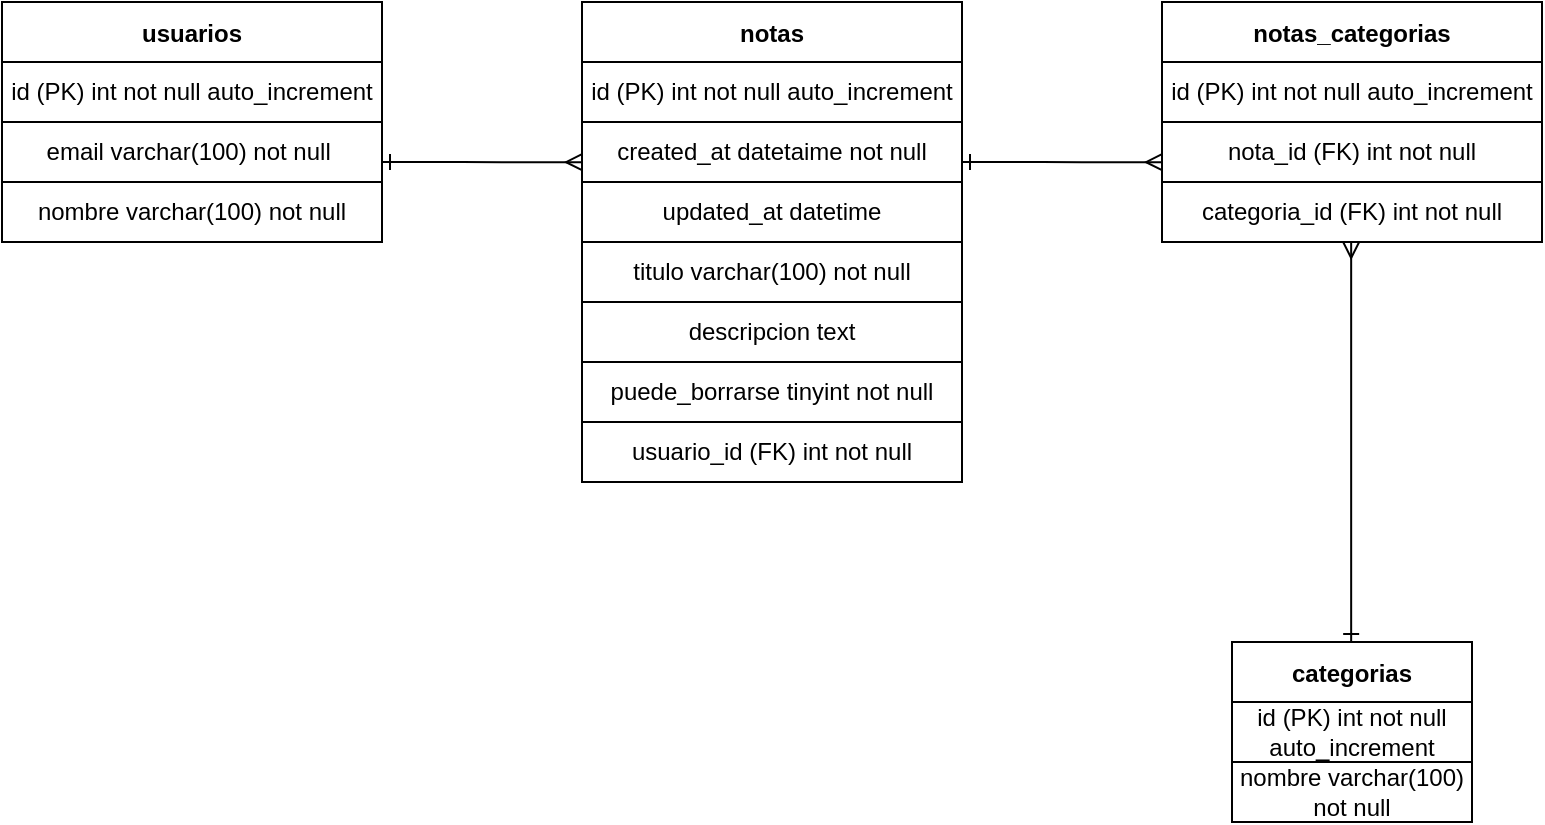 <mxfile version="15.7.4" type="github">
  <diagram id="R2lEEEUBdFMjLlhIrx00" name="Page-1">
    <mxGraphModel dx="1185" dy="635" grid="1" gridSize="10" guides="1" tooltips="1" connect="1" arrows="1" fold="1" page="1" pageScale="1" pageWidth="850" pageHeight="1100" math="0" shadow="0" extFonts="Permanent Marker^https://fonts.googleapis.com/css?family=Permanent+Marker">
      <root>
        <mxCell id="0" />
        <mxCell id="1" parent="0" />
        <mxCell id="frYXFzLEr7P30kWc1zLv-3" value="usuarios" style="swimlane;startSize=30;" vertex="1" parent="1">
          <mxGeometry x="10" y="40" width="190" height="120" as="geometry" />
        </mxCell>
        <mxCell id="frYXFzLEr7P30kWc1zLv-4" value="id (PK) int not null auto_increment" style="rounded=0;whiteSpace=wrap;html=1;" vertex="1" parent="frYXFzLEr7P30kWc1zLv-3">
          <mxGeometry y="30" width="190" height="30" as="geometry" />
        </mxCell>
        <mxCell id="frYXFzLEr7P30kWc1zLv-5" value="email varchar(100) not null&amp;nbsp;" style="rounded=0;whiteSpace=wrap;html=1;" vertex="1" parent="frYXFzLEr7P30kWc1zLv-3">
          <mxGeometry y="60" width="190" height="30" as="geometry" />
        </mxCell>
        <mxCell id="frYXFzLEr7P30kWc1zLv-9" value="nombre varchar(100) not null" style="rounded=0;whiteSpace=wrap;html=1;" vertex="1" parent="frYXFzLEr7P30kWc1zLv-3">
          <mxGeometry y="90" width="190" height="30" as="geometry" />
        </mxCell>
        <mxCell id="frYXFzLEr7P30kWc1zLv-10" value="notas" style="swimlane;startSize=30;" vertex="1" parent="1">
          <mxGeometry x="300" y="40" width="190" height="120" as="geometry">
            <mxRectangle x="250" y="40" width="60" height="30" as="alternateBounds" />
          </mxGeometry>
        </mxCell>
        <mxCell id="frYXFzLEr7P30kWc1zLv-11" value="id (PK) int not null auto_increment" style="rounded=0;whiteSpace=wrap;html=1;" vertex="1" parent="frYXFzLEr7P30kWc1zLv-10">
          <mxGeometry y="30" width="190" height="30" as="geometry" />
        </mxCell>
        <mxCell id="frYXFzLEr7P30kWc1zLv-12" value="created_at datetaime not null" style="rounded=0;whiteSpace=wrap;html=1;" vertex="1" parent="frYXFzLEr7P30kWc1zLv-10">
          <mxGeometry y="60" width="190" height="30" as="geometry" />
        </mxCell>
        <mxCell id="frYXFzLEr7P30kWc1zLv-13" value="updated_at datetime" style="rounded=0;whiteSpace=wrap;html=1;" vertex="1" parent="frYXFzLEr7P30kWc1zLv-10">
          <mxGeometry y="90" width="190" height="30" as="geometry" />
        </mxCell>
        <mxCell id="frYXFzLEr7P30kWc1zLv-14" value="titulo varchar(100) not null" style="rounded=0;whiteSpace=wrap;html=1;" vertex="1" parent="1">
          <mxGeometry x="300" y="160" width="190" height="30" as="geometry" />
        </mxCell>
        <mxCell id="frYXFzLEr7P30kWc1zLv-15" value="descripcion text" style="rounded=0;whiteSpace=wrap;html=1;" vertex="1" parent="1">
          <mxGeometry x="300" y="190" width="190" height="30" as="geometry" />
        </mxCell>
        <mxCell id="frYXFzLEr7P30kWc1zLv-16" value="puede_borrarse tinyint not null" style="rounded=0;whiteSpace=wrap;html=1;" vertex="1" parent="1">
          <mxGeometry x="300" y="220" width="190" height="30" as="geometry" />
        </mxCell>
        <mxCell id="frYXFzLEr7P30kWc1zLv-17" value="usuario_id (FK) int not null" style="rounded=0;whiteSpace=wrap;html=1;" vertex="1" parent="1">
          <mxGeometry x="300" y="250" width="190" height="30" as="geometry" />
        </mxCell>
        <mxCell id="frYXFzLEr7P30kWc1zLv-18" value="" style="edgeStyle=entityRelationEdgeStyle;endArrow=ERmany;startArrow=ERone;endFill=0;startFill=0;entryX=0;entryY=0.193;entryDx=0;entryDy=0;entryPerimeter=0;" edge="1" parent="1">
          <mxGeometry width="100" height="100" relative="1" as="geometry">
            <mxPoint x="490" y="120.0" as="sourcePoint" />
            <mxPoint x="590" y="120.09" as="targetPoint" />
          </mxGeometry>
        </mxCell>
        <mxCell id="frYXFzLEr7P30kWc1zLv-20" value="notas_categorias" style="swimlane;startSize=30;" vertex="1" parent="1">
          <mxGeometry x="590" y="40" width="190" height="120" as="geometry" />
        </mxCell>
        <mxCell id="frYXFzLEr7P30kWc1zLv-21" value="id (PK) int not null auto_increment" style="rounded=0;whiteSpace=wrap;html=1;" vertex="1" parent="frYXFzLEr7P30kWc1zLv-20">
          <mxGeometry y="30" width="190" height="30" as="geometry" />
        </mxCell>
        <mxCell id="frYXFzLEr7P30kWc1zLv-22" value="nota_id (FK) int not null" style="rounded=0;whiteSpace=wrap;html=1;" vertex="1" parent="frYXFzLEr7P30kWc1zLv-20">
          <mxGeometry y="60" width="190" height="30" as="geometry" />
        </mxCell>
        <mxCell id="frYXFzLEr7P30kWc1zLv-23" value="categoria_id (FK) int not null" style="rounded=0;whiteSpace=wrap;html=1;" vertex="1" parent="frYXFzLEr7P30kWc1zLv-20">
          <mxGeometry y="90" width="190" height="30" as="geometry" />
        </mxCell>
        <mxCell id="frYXFzLEr7P30kWc1zLv-24" value="" style="edgeStyle=entityRelationEdgeStyle;endArrow=ERmany;startArrow=ERone;endFill=0;startFill=0;entryX=0;entryY=0.193;entryDx=0;entryDy=0;entryPerimeter=0;" edge="1" parent="1">
          <mxGeometry width="100" height="100" relative="1" as="geometry">
            <mxPoint x="200" y="120" as="sourcePoint" />
            <mxPoint x="300" y="120.09" as="targetPoint" />
          </mxGeometry>
        </mxCell>
        <mxCell id="frYXFzLEr7P30kWc1zLv-25" value="categorias" style="swimlane;startSize=30;" vertex="1" parent="1">
          <mxGeometry x="625" y="360" width="120" height="90" as="geometry" />
        </mxCell>
        <mxCell id="frYXFzLEr7P30kWc1zLv-26" value="id (PK) int not null auto_increment" style="rounded=0;whiteSpace=wrap;html=1;" vertex="1" parent="frYXFzLEr7P30kWc1zLv-25">
          <mxGeometry y="30" width="120" height="30" as="geometry" />
        </mxCell>
        <mxCell id="frYXFzLEr7P30kWc1zLv-27" value="nombre varchar(100) not null" style="rounded=0;whiteSpace=wrap;html=1;" vertex="1" parent="frYXFzLEr7P30kWc1zLv-25">
          <mxGeometry y="60" width="120" height="30" as="geometry" />
        </mxCell>
        <mxCell id="frYXFzLEr7P30kWc1zLv-32" value="" style="endArrow=ERmany;html=1;rounded=0;startArrow=ERone;startFill=0;endFill=0;" edge="1" parent="1">
          <mxGeometry width="50" height="50" relative="1" as="geometry">
            <mxPoint x="684.58" y="360" as="sourcePoint" />
            <mxPoint x="684.58" y="160" as="targetPoint" />
          </mxGeometry>
        </mxCell>
      </root>
    </mxGraphModel>
  </diagram>
</mxfile>
